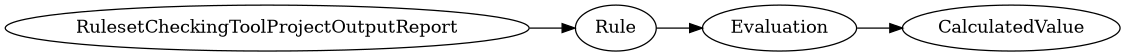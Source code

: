 digraph G {
    size="7.5, 20";
    rankdir=LR;
  RulesetCheckingToolProjectOutputReport -> Rule
  Rule -> Evaluation
  Evaluation -> CalculatedValue
}
